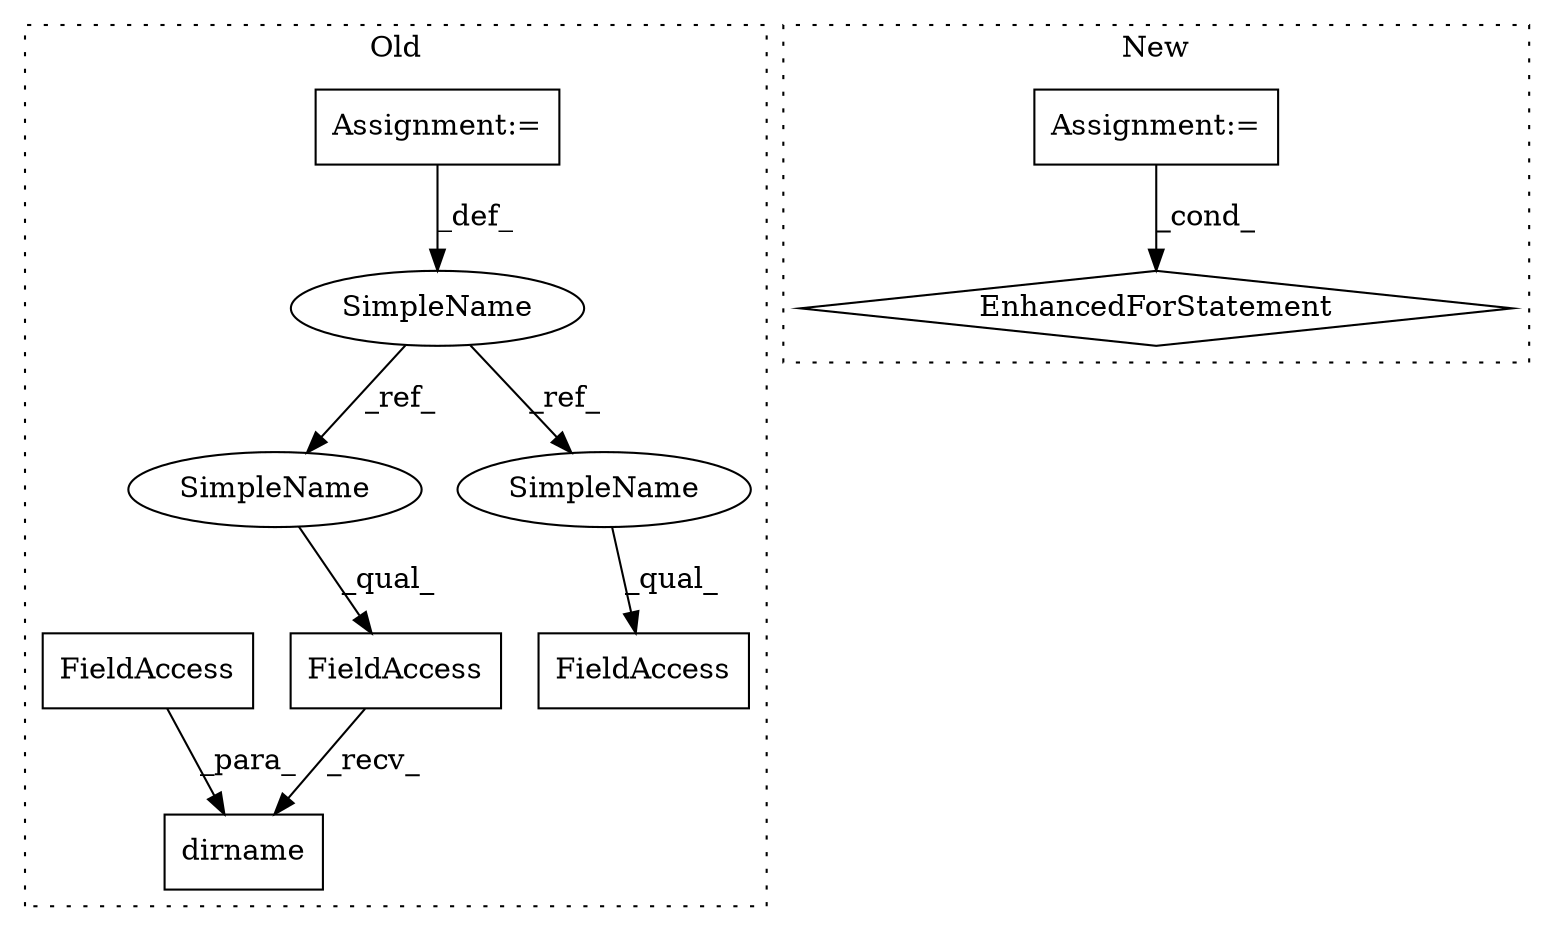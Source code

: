 digraph G {
subgraph cluster0 {
1 [label="dirname" a="32" s="2430,2450" l="8,1" shape="box"];
3 [label="FieldAccess" a="22" s="2422" l="7" shape="box"];
5 [label="SimpleName" a="42" s="2167" l="2" shape="ellipse"];
6 [label="FieldAccess" a="22" s="2409" l="7" shape="box"];
7 [label="Assignment:=" a="7" s="2167" l="2" shape="box"];
8 [label="FieldAccess" a="22" s="2438" l="12" shape="box"];
9 [label="SimpleName" a="42" s="2422" l="2" shape="ellipse"];
10 [label="SimpleName" a="42" s="2409" l="2" shape="ellipse"];
label = "Old";
style="dotted";
}
subgraph cluster1 {
2 [label="EnhancedForStatement" a="70" s="3946,4034" l="53,2" shape="diamond"];
4 [label="Assignment:=" a="7" s="3946,4034" l="53,2" shape="box"];
label = "New";
style="dotted";
}
3 -> 1 [label="_recv_"];
4 -> 2 [label="_cond_"];
5 -> 9 [label="_ref_"];
5 -> 10 [label="_ref_"];
7 -> 5 [label="_def_"];
8 -> 1 [label="_para_"];
9 -> 3 [label="_qual_"];
10 -> 6 [label="_qual_"];
}